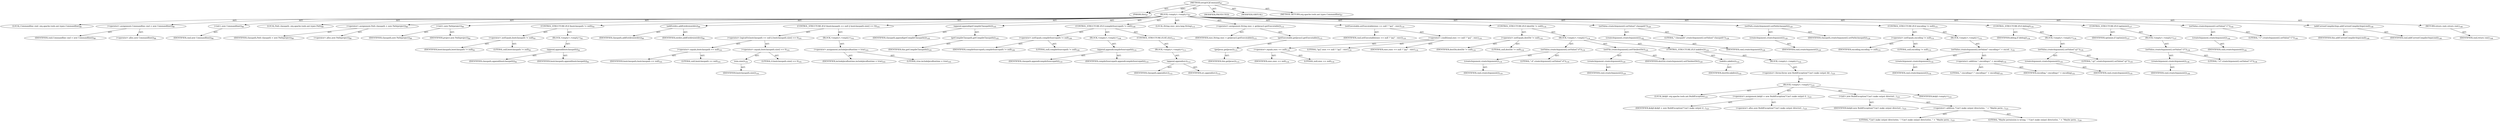digraph "setupGCJCommand" {  
"111669149697" [label = <(METHOD,setupGCJCommand)<SUB>87</SUB>> ]
"115964116993" [label = <(PARAM,this)<SUB>87</SUB>> ]
"25769803777" [label = <(BLOCK,&lt;empty&gt;,&lt;empty&gt;)<SUB>87</SUB>> ]
"94489280514" [label = <(LOCAL,Commandline cmd: org.apache.tools.ant.types.Commandline)<SUB>88</SUB>> ]
"30064771082" [label = <(&lt;operator&gt;.assignment,Commandline cmd = new Commandline())<SUB>88</SUB>> ]
"68719476750" [label = <(IDENTIFIER,cmd,Commandline cmd = new Commandline())<SUB>88</SUB>> ]
"30064771083" [label = <(&lt;operator&gt;.alloc,new Commandline())<SUB>88</SUB>> ]
"30064771084" [label = <(&lt;init&gt;,new Commandline())<SUB>88</SUB>> ]
"68719476751" [label = <(IDENTIFIER,cmd,new Commandline())<SUB>88</SUB>> ]
"94489280515" [label = <(LOCAL,Path classpath: org.apache.tools.ant.types.Path)<SUB>89</SUB>> ]
"30064771085" [label = <(&lt;operator&gt;.assignment,Path classpath = new Path(project))<SUB>89</SUB>> ]
"68719476752" [label = <(IDENTIFIER,classpath,Path classpath = new Path(project))<SUB>89</SUB>> ]
"30064771086" [label = <(&lt;operator&gt;.alloc,new Path(project))<SUB>89</SUB>> ]
"30064771087" [label = <(&lt;init&gt;,new Path(project))<SUB>89</SUB>> ]
"68719476753" [label = <(IDENTIFIER,classpath,new Path(project))<SUB>89</SUB>> ]
"68719476754" [label = <(IDENTIFIER,project,new Path(project))<SUB>89</SUB>> ]
"47244640256" [label = <(CONTROL_STRUCTURE,IF,if (bootclasspath != null))<SUB>93</SUB>> ]
"30064771088" [label = <(&lt;operator&gt;.notEquals,bootclasspath != null)<SUB>93</SUB>> ]
"68719476755" [label = <(IDENTIFIER,bootclasspath,bootclasspath != null)<SUB>93</SUB>> ]
"90194313218" [label = <(LITERAL,null,bootclasspath != null)<SUB>93</SUB>> ]
"25769803778" [label = <(BLOCK,&lt;empty&gt;,&lt;empty&gt;)<SUB>93</SUB>> ]
"30064771089" [label = <(append,append(bootclasspath))<SUB>94</SUB>> ]
"68719476756" [label = <(IDENTIFIER,classpath,append(bootclasspath))<SUB>94</SUB>> ]
"68719476757" [label = <(IDENTIFIER,bootclasspath,append(bootclasspath))<SUB>94</SUB>> ]
"30064771090" [label = <(addExtdirs,addExtdirs(extdirs))<SUB>99</SUB>> ]
"68719476758" [label = <(IDENTIFIER,classpath,addExtdirs(extdirs))<SUB>99</SUB>> ]
"68719476759" [label = <(IDENTIFIER,extdirs,addExtdirs(extdirs))<SUB>99</SUB>> ]
"47244640257" [label = <(CONTROL_STRUCTURE,IF,if (bootclasspath == null || bootclasspath.size() == 0))<SUB>101</SUB>> ]
"30064771091" [label = <(&lt;operator&gt;.logicalOr,bootclasspath == null || bootclasspath.size() == 0)<SUB>101</SUB>> ]
"30064771092" [label = <(&lt;operator&gt;.equals,bootclasspath == null)<SUB>101</SUB>> ]
"68719476760" [label = <(IDENTIFIER,bootclasspath,bootclasspath == null)<SUB>101</SUB>> ]
"90194313219" [label = <(LITERAL,null,bootclasspath == null)<SUB>101</SUB>> ]
"30064771093" [label = <(&lt;operator&gt;.equals,bootclasspath.size() == 0)<SUB>101</SUB>> ]
"30064771094" [label = <(size,size())<SUB>101</SUB>> ]
"68719476761" [label = <(IDENTIFIER,bootclasspath,size())<SUB>101</SUB>> ]
"90194313220" [label = <(LITERAL,0,bootclasspath.size() == 0)<SUB>101</SUB>> ]
"25769803779" [label = <(BLOCK,&lt;empty&gt;,&lt;empty&gt;)<SUB>101</SUB>> ]
"30064771095" [label = <(&lt;operator&gt;.assignment,includeJavaRuntime = true)<SUB>103</SUB>> ]
"68719476762" [label = <(IDENTIFIER,includeJavaRuntime,includeJavaRuntime = true)<SUB>103</SUB>> ]
"90194313221" [label = <(LITERAL,true,includeJavaRuntime = true)<SUB>103</SUB>> ]
"30064771096" [label = <(append,append(getCompileClasspath()))<SUB>105</SUB>> ]
"68719476763" [label = <(IDENTIFIER,classpath,append(getCompileClasspath()))<SUB>105</SUB>> ]
"30064771097" [label = <(getCompileClasspath,getCompileClasspath())<SUB>105</SUB>> ]
"68719476739" [label = <(IDENTIFIER,this,getCompileClasspath())<SUB>105</SUB>> ]
"47244640258" [label = <(CONTROL_STRUCTURE,IF,if (compileSourcepath != null))<SUB>109</SUB>> ]
"30064771098" [label = <(&lt;operator&gt;.notEquals,compileSourcepath != null)<SUB>109</SUB>> ]
"68719476764" [label = <(IDENTIFIER,compileSourcepath,compileSourcepath != null)<SUB>109</SUB>> ]
"90194313222" [label = <(LITERAL,null,compileSourcepath != null)<SUB>109</SUB>> ]
"25769803780" [label = <(BLOCK,&lt;empty&gt;,&lt;empty&gt;)<SUB>109</SUB>> ]
"30064771099" [label = <(append,append(compileSourcepath))<SUB>110</SUB>> ]
"68719476765" [label = <(IDENTIFIER,classpath,append(compileSourcepath))<SUB>110</SUB>> ]
"68719476766" [label = <(IDENTIFIER,compileSourcepath,append(compileSourcepath))<SUB>110</SUB>> ]
"47244640259" [label = <(CONTROL_STRUCTURE,ELSE,else)<SUB>111</SUB>> ]
"25769803781" [label = <(BLOCK,&lt;empty&gt;,&lt;empty&gt;)<SUB>111</SUB>> ]
"30064771100" [label = <(append,append(src))<SUB>112</SUB>> ]
"68719476767" [label = <(IDENTIFIER,classpath,append(src))<SUB>112</SUB>> ]
"68719476768" [label = <(IDENTIFIER,src,append(src))<SUB>112</SUB>> ]
"94489280516" [label = <(LOCAL,String exec: java.lang.String)<SUB>115</SUB>> ]
"30064771101" [label = <(&lt;operator&gt;.assignment,String exec = getJavac().getExecutable())<SUB>115</SUB>> ]
"68719476769" [label = <(IDENTIFIER,exec,String exec = getJavac().getExecutable())<SUB>115</SUB>> ]
"30064771102" [label = <(getExecutable,getJavac().getExecutable())<SUB>115</SUB>> ]
"30064771103" [label = <(getJavac,getJavac())<SUB>115</SUB>> ]
"68719476740" [label = <(IDENTIFIER,this,getJavac())<SUB>115</SUB>> ]
"30064771104" [label = <(setExecutable,setExecutable(exec == null ? &quot;gcj&quot; : exec))<SUB>116</SUB>> ]
"68719476770" [label = <(IDENTIFIER,cmd,setExecutable(exec == null ? &quot;gcj&quot; : exec))<SUB>116</SUB>> ]
"30064771105" [label = <(&lt;operator&gt;.conditional,exec == null ? &quot;gcj&quot; : exec)<SUB>116</SUB>> ]
"30064771106" [label = <(&lt;operator&gt;.equals,exec == null)<SUB>116</SUB>> ]
"68719476771" [label = <(IDENTIFIER,exec,exec == null)<SUB>116</SUB>> ]
"90194313223" [label = <(LITERAL,null,exec == null)<SUB>116</SUB>> ]
"90194313224" [label = <(LITERAL,&quot;gcj&quot;,exec == null ? &quot;gcj&quot; : exec)<SUB>116</SUB>> ]
"68719476772" [label = <(IDENTIFIER,exec,exec == null ? &quot;gcj&quot; : exec)<SUB>116</SUB>> ]
"47244640260" [label = <(CONTROL_STRUCTURE,IF,if (destDir != null))<SUB>118</SUB>> ]
"30064771107" [label = <(&lt;operator&gt;.notEquals,destDir != null)<SUB>118</SUB>> ]
"68719476773" [label = <(IDENTIFIER,destDir,destDir != null)<SUB>118</SUB>> ]
"90194313225" [label = <(LITERAL,null,destDir != null)<SUB>118</SUB>> ]
"25769803782" [label = <(BLOCK,&lt;empty&gt;,&lt;empty&gt;)<SUB>118</SUB>> ]
"30064771108" [label = <(setValue,createArgument().setValue(&quot;-d&quot;))<SUB>119</SUB>> ]
"30064771109" [label = <(createArgument,createArgument())<SUB>119</SUB>> ]
"68719476774" [label = <(IDENTIFIER,cmd,createArgument())<SUB>119</SUB>> ]
"90194313226" [label = <(LITERAL,&quot;-d&quot;,createArgument().setValue(&quot;-d&quot;))<SUB>119</SUB>> ]
"30064771110" [label = <(setFile,createArgument().setFile(destDir))<SUB>120</SUB>> ]
"30064771111" [label = <(createArgument,createArgument())<SUB>120</SUB>> ]
"68719476775" [label = <(IDENTIFIER,cmd,createArgument())<SUB>120</SUB>> ]
"68719476776" [label = <(IDENTIFIER,destDir,createArgument().setFile(destDir))<SUB>120</SUB>> ]
"47244640261" [label = <(CONTROL_STRUCTURE,IF,if (mkdirs()))<SUB>122</SUB>> ]
"30064771112" [label = <(mkdirs,mkdirs())<SUB>122</SUB>> ]
"68719476777" [label = <(IDENTIFIER,destDir,mkdirs())<SUB>122</SUB>> ]
"25769803783" [label = <(BLOCK,&lt;empty&gt;,&lt;empty&gt;)<SUB>122</SUB>> ]
"30064771113" [label = <(&lt;operator&gt;.throw,throw new BuildException(&quot;Can't make output dir...)<SUB>123</SUB>> ]
"25769803784" [label = <(BLOCK,&lt;empty&gt;,&lt;empty&gt;)<SUB>123</SUB>> ]
"94489280517" [label = <(LOCAL,$obj0: org.apache.tools.ant.BuildException)<SUB>123</SUB>> ]
"30064771114" [label = <(&lt;operator&gt;.assignment,$obj0 = new BuildException(&quot;Can't make output d...)<SUB>123</SUB>> ]
"68719476778" [label = <(IDENTIFIER,$obj0,$obj0 = new BuildException(&quot;Can't make output d...)<SUB>123</SUB>> ]
"30064771115" [label = <(&lt;operator&gt;.alloc,new BuildException(&quot;Can't make output directori...)<SUB>123</SUB>> ]
"30064771116" [label = <(&lt;init&gt;,new BuildException(&quot;Can't make output directori...)<SUB>123</SUB>> ]
"68719476779" [label = <(IDENTIFIER,$obj0,new BuildException(&quot;Can't make output directori...)<SUB>123</SUB>> ]
"30064771117" [label = <(&lt;operator&gt;.addition,&quot;Can't make output directories. &quot; + &quot;Maybe perm...)<SUB>123</SUB>> ]
"90194313227" [label = <(LITERAL,&quot;Can't make output directories. &quot;,&quot;Can't make output directories. &quot; + &quot;Maybe perm...)<SUB>123</SUB>> ]
"90194313228" [label = <(LITERAL,&quot;Maybe permission is wrong. &quot;,&quot;Can't make output directories. &quot; + &quot;Maybe perm...)<SUB>124</SUB>> ]
"68719476780" [label = <(IDENTIFIER,$obj0,&lt;empty&gt;)<SUB>123</SUB>> ]
"30064771118" [label = <(setValue,createArgument().setValue(&quot;-classpath&quot;))<SUB>128</SUB>> ]
"30064771119" [label = <(createArgument,createArgument())<SUB>128</SUB>> ]
"68719476781" [label = <(IDENTIFIER,cmd,createArgument())<SUB>128</SUB>> ]
"90194313229" [label = <(LITERAL,&quot;-classpath&quot;,createArgument().setValue(&quot;-classpath&quot;))<SUB>128</SUB>> ]
"30064771120" [label = <(setPath,createArgument().setPath(classpath))<SUB>129</SUB>> ]
"30064771121" [label = <(createArgument,createArgument())<SUB>129</SUB>> ]
"68719476782" [label = <(IDENTIFIER,cmd,createArgument())<SUB>129</SUB>> ]
"68719476783" [label = <(IDENTIFIER,classpath,createArgument().setPath(classpath))<SUB>129</SUB>> ]
"47244640262" [label = <(CONTROL_STRUCTURE,IF,if (encoding != null))<SUB>131</SUB>> ]
"30064771122" [label = <(&lt;operator&gt;.notEquals,encoding != null)<SUB>131</SUB>> ]
"68719476784" [label = <(IDENTIFIER,encoding,encoding != null)<SUB>131</SUB>> ]
"90194313230" [label = <(LITERAL,null,encoding != null)<SUB>131</SUB>> ]
"25769803785" [label = <(BLOCK,&lt;empty&gt;,&lt;empty&gt;)<SUB>131</SUB>> ]
"30064771123" [label = <(setValue,createArgument().setValue(&quot;--encoding=&quot; + encod...)<SUB>132</SUB>> ]
"30064771124" [label = <(createArgument,createArgument())<SUB>132</SUB>> ]
"68719476785" [label = <(IDENTIFIER,cmd,createArgument())<SUB>132</SUB>> ]
"30064771125" [label = <(&lt;operator&gt;.addition,&quot;--encoding=&quot; + encoding)<SUB>132</SUB>> ]
"90194313231" [label = <(LITERAL,&quot;--encoding=&quot;,&quot;--encoding=&quot; + encoding)<SUB>132</SUB>> ]
"68719476786" [label = <(IDENTIFIER,encoding,&quot;--encoding=&quot; + encoding)<SUB>132</SUB>> ]
"47244640263" [label = <(CONTROL_STRUCTURE,IF,if (debug))<SUB>134</SUB>> ]
"68719476787" [label = <(IDENTIFIER,debug,if (debug))<SUB>134</SUB>> ]
"25769803786" [label = <(BLOCK,&lt;empty&gt;,&lt;empty&gt;)<SUB>134</SUB>> ]
"30064771126" [label = <(setValue,createArgument().setValue(&quot;-g1&quot;))<SUB>135</SUB>> ]
"30064771127" [label = <(createArgument,createArgument())<SUB>135</SUB>> ]
"68719476788" [label = <(IDENTIFIER,cmd,createArgument())<SUB>135</SUB>> ]
"90194313232" [label = <(LITERAL,&quot;-g1&quot;,createArgument().setValue(&quot;-g1&quot;))<SUB>135</SUB>> ]
"47244640264" [label = <(CONTROL_STRUCTURE,IF,if (optimize))<SUB>137</SUB>> ]
"68719476789" [label = <(IDENTIFIER,optimize,if (optimize))<SUB>137</SUB>> ]
"25769803787" [label = <(BLOCK,&lt;empty&gt;,&lt;empty&gt;)<SUB>137</SUB>> ]
"30064771128" [label = <(setValue,createArgument().setValue(&quot;-O&quot;))<SUB>138</SUB>> ]
"30064771129" [label = <(createArgument,createArgument())<SUB>138</SUB>> ]
"68719476790" [label = <(IDENTIFIER,cmd,createArgument())<SUB>138</SUB>> ]
"90194313233" [label = <(LITERAL,&quot;-O&quot;,createArgument().setValue(&quot;-O&quot;))<SUB>138</SUB>> ]
"30064771130" [label = <(setValue,createArgument().setValue(&quot;-C&quot;))<SUB>144</SUB>> ]
"30064771131" [label = <(createArgument,createArgument())<SUB>144</SUB>> ]
"68719476791" [label = <(IDENTIFIER,cmd,createArgument())<SUB>144</SUB>> ]
"90194313234" [label = <(LITERAL,&quot;-C&quot;,createArgument().setValue(&quot;-C&quot;))<SUB>144</SUB>> ]
"30064771132" [label = <(addCurrentCompilerArgs,addCurrentCompilerArgs(cmd))<SUB>146</SUB>> ]
"68719476741" [label = <(IDENTIFIER,this,addCurrentCompilerArgs(cmd))<SUB>146</SUB>> ]
"68719476792" [label = <(IDENTIFIER,cmd,addCurrentCompilerArgs(cmd))<SUB>146</SUB>> ]
"146028888065" [label = <(RETURN,return cmd;,return cmd;)<SUB>148</SUB>> ]
"68719476793" [label = <(IDENTIFIER,cmd,return cmd;)<SUB>148</SUB>> ]
"133143986178" [label = <(MODIFIER,PROTECTED)> ]
"133143986179" [label = <(MODIFIER,VIRTUAL)> ]
"128849018881" [label = <(METHOD_RETURN,org.apache.tools.ant.types.Commandline)<SUB>87</SUB>> ]
  "111669149697" -> "115964116993"  [ label = "AST: "] 
  "111669149697" -> "25769803777"  [ label = "AST: "] 
  "111669149697" -> "133143986178"  [ label = "AST: "] 
  "111669149697" -> "133143986179"  [ label = "AST: "] 
  "111669149697" -> "128849018881"  [ label = "AST: "] 
  "25769803777" -> "94489280514"  [ label = "AST: "] 
  "25769803777" -> "30064771082"  [ label = "AST: "] 
  "25769803777" -> "30064771084"  [ label = "AST: "] 
  "25769803777" -> "94489280515"  [ label = "AST: "] 
  "25769803777" -> "30064771085"  [ label = "AST: "] 
  "25769803777" -> "30064771087"  [ label = "AST: "] 
  "25769803777" -> "47244640256"  [ label = "AST: "] 
  "25769803777" -> "30064771090"  [ label = "AST: "] 
  "25769803777" -> "47244640257"  [ label = "AST: "] 
  "25769803777" -> "30064771096"  [ label = "AST: "] 
  "25769803777" -> "47244640258"  [ label = "AST: "] 
  "25769803777" -> "94489280516"  [ label = "AST: "] 
  "25769803777" -> "30064771101"  [ label = "AST: "] 
  "25769803777" -> "30064771104"  [ label = "AST: "] 
  "25769803777" -> "47244640260"  [ label = "AST: "] 
  "25769803777" -> "30064771118"  [ label = "AST: "] 
  "25769803777" -> "30064771120"  [ label = "AST: "] 
  "25769803777" -> "47244640262"  [ label = "AST: "] 
  "25769803777" -> "47244640263"  [ label = "AST: "] 
  "25769803777" -> "47244640264"  [ label = "AST: "] 
  "25769803777" -> "30064771130"  [ label = "AST: "] 
  "25769803777" -> "30064771132"  [ label = "AST: "] 
  "25769803777" -> "146028888065"  [ label = "AST: "] 
  "30064771082" -> "68719476750"  [ label = "AST: "] 
  "30064771082" -> "30064771083"  [ label = "AST: "] 
  "30064771084" -> "68719476751"  [ label = "AST: "] 
  "30064771085" -> "68719476752"  [ label = "AST: "] 
  "30064771085" -> "30064771086"  [ label = "AST: "] 
  "30064771087" -> "68719476753"  [ label = "AST: "] 
  "30064771087" -> "68719476754"  [ label = "AST: "] 
  "47244640256" -> "30064771088"  [ label = "AST: "] 
  "47244640256" -> "25769803778"  [ label = "AST: "] 
  "30064771088" -> "68719476755"  [ label = "AST: "] 
  "30064771088" -> "90194313218"  [ label = "AST: "] 
  "25769803778" -> "30064771089"  [ label = "AST: "] 
  "30064771089" -> "68719476756"  [ label = "AST: "] 
  "30064771089" -> "68719476757"  [ label = "AST: "] 
  "30064771090" -> "68719476758"  [ label = "AST: "] 
  "30064771090" -> "68719476759"  [ label = "AST: "] 
  "47244640257" -> "30064771091"  [ label = "AST: "] 
  "47244640257" -> "25769803779"  [ label = "AST: "] 
  "30064771091" -> "30064771092"  [ label = "AST: "] 
  "30064771091" -> "30064771093"  [ label = "AST: "] 
  "30064771092" -> "68719476760"  [ label = "AST: "] 
  "30064771092" -> "90194313219"  [ label = "AST: "] 
  "30064771093" -> "30064771094"  [ label = "AST: "] 
  "30064771093" -> "90194313220"  [ label = "AST: "] 
  "30064771094" -> "68719476761"  [ label = "AST: "] 
  "25769803779" -> "30064771095"  [ label = "AST: "] 
  "30064771095" -> "68719476762"  [ label = "AST: "] 
  "30064771095" -> "90194313221"  [ label = "AST: "] 
  "30064771096" -> "68719476763"  [ label = "AST: "] 
  "30064771096" -> "30064771097"  [ label = "AST: "] 
  "30064771097" -> "68719476739"  [ label = "AST: "] 
  "47244640258" -> "30064771098"  [ label = "AST: "] 
  "47244640258" -> "25769803780"  [ label = "AST: "] 
  "47244640258" -> "47244640259"  [ label = "AST: "] 
  "30064771098" -> "68719476764"  [ label = "AST: "] 
  "30064771098" -> "90194313222"  [ label = "AST: "] 
  "25769803780" -> "30064771099"  [ label = "AST: "] 
  "30064771099" -> "68719476765"  [ label = "AST: "] 
  "30064771099" -> "68719476766"  [ label = "AST: "] 
  "47244640259" -> "25769803781"  [ label = "AST: "] 
  "25769803781" -> "30064771100"  [ label = "AST: "] 
  "30064771100" -> "68719476767"  [ label = "AST: "] 
  "30064771100" -> "68719476768"  [ label = "AST: "] 
  "30064771101" -> "68719476769"  [ label = "AST: "] 
  "30064771101" -> "30064771102"  [ label = "AST: "] 
  "30064771102" -> "30064771103"  [ label = "AST: "] 
  "30064771103" -> "68719476740"  [ label = "AST: "] 
  "30064771104" -> "68719476770"  [ label = "AST: "] 
  "30064771104" -> "30064771105"  [ label = "AST: "] 
  "30064771105" -> "30064771106"  [ label = "AST: "] 
  "30064771105" -> "90194313224"  [ label = "AST: "] 
  "30064771105" -> "68719476772"  [ label = "AST: "] 
  "30064771106" -> "68719476771"  [ label = "AST: "] 
  "30064771106" -> "90194313223"  [ label = "AST: "] 
  "47244640260" -> "30064771107"  [ label = "AST: "] 
  "47244640260" -> "25769803782"  [ label = "AST: "] 
  "30064771107" -> "68719476773"  [ label = "AST: "] 
  "30064771107" -> "90194313225"  [ label = "AST: "] 
  "25769803782" -> "30064771108"  [ label = "AST: "] 
  "25769803782" -> "30064771110"  [ label = "AST: "] 
  "25769803782" -> "47244640261"  [ label = "AST: "] 
  "30064771108" -> "30064771109"  [ label = "AST: "] 
  "30064771108" -> "90194313226"  [ label = "AST: "] 
  "30064771109" -> "68719476774"  [ label = "AST: "] 
  "30064771110" -> "30064771111"  [ label = "AST: "] 
  "30064771110" -> "68719476776"  [ label = "AST: "] 
  "30064771111" -> "68719476775"  [ label = "AST: "] 
  "47244640261" -> "30064771112"  [ label = "AST: "] 
  "47244640261" -> "25769803783"  [ label = "AST: "] 
  "30064771112" -> "68719476777"  [ label = "AST: "] 
  "25769803783" -> "30064771113"  [ label = "AST: "] 
  "30064771113" -> "25769803784"  [ label = "AST: "] 
  "25769803784" -> "94489280517"  [ label = "AST: "] 
  "25769803784" -> "30064771114"  [ label = "AST: "] 
  "25769803784" -> "30064771116"  [ label = "AST: "] 
  "25769803784" -> "68719476780"  [ label = "AST: "] 
  "30064771114" -> "68719476778"  [ label = "AST: "] 
  "30064771114" -> "30064771115"  [ label = "AST: "] 
  "30064771116" -> "68719476779"  [ label = "AST: "] 
  "30064771116" -> "30064771117"  [ label = "AST: "] 
  "30064771117" -> "90194313227"  [ label = "AST: "] 
  "30064771117" -> "90194313228"  [ label = "AST: "] 
  "30064771118" -> "30064771119"  [ label = "AST: "] 
  "30064771118" -> "90194313229"  [ label = "AST: "] 
  "30064771119" -> "68719476781"  [ label = "AST: "] 
  "30064771120" -> "30064771121"  [ label = "AST: "] 
  "30064771120" -> "68719476783"  [ label = "AST: "] 
  "30064771121" -> "68719476782"  [ label = "AST: "] 
  "47244640262" -> "30064771122"  [ label = "AST: "] 
  "47244640262" -> "25769803785"  [ label = "AST: "] 
  "30064771122" -> "68719476784"  [ label = "AST: "] 
  "30064771122" -> "90194313230"  [ label = "AST: "] 
  "25769803785" -> "30064771123"  [ label = "AST: "] 
  "30064771123" -> "30064771124"  [ label = "AST: "] 
  "30064771123" -> "30064771125"  [ label = "AST: "] 
  "30064771124" -> "68719476785"  [ label = "AST: "] 
  "30064771125" -> "90194313231"  [ label = "AST: "] 
  "30064771125" -> "68719476786"  [ label = "AST: "] 
  "47244640263" -> "68719476787"  [ label = "AST: "] 
  "47244640263" -> "25769803786"  [ label = "AST: "] 
  "25769803786" -> "30064771126"  [ label = "AST: "] 
  "30064771126" -> "30064771127"  [ label = "AST: "] 
  "30064771126" -> "90194313232"  [ label = "AST: "] 
  "30064771127" -> "68719476788"  [ label = "AST: "] 
  "47244640264" -> "68719476789"  [ label = "AST: "] 
  "47244640264" -> "25769803787"  [ label = "AST: "] 
  "25769803787" -> "30064771128"  [ label = "AST: "] 
  "30064771128" -> "30064771129"  [ label = "AST: "] 
  "30064771128" -> "90194313233"  [ label = "AST: "] 
  "30064771129" -> "68719476790"  [ label = "AST: "] 
  "30064771130" -> "30064771131"  [ label = "AST: "] 
  "30064771130" -> "90194313234"  [ label = "AST: "] 
  "30064771131" -> "68719476791"  [ label = "AST: "] 
  "30064771132" -> "68719476741"  [ label = "AST: "] 
  "30064771132" -> "68719476792"  [ label = "AST: "] 
  "146028888065" -> "68719476793"  [ label = "AST: "] 
  "111669149697" -> "115964116993"  [ label = "DDG: "] 
}
